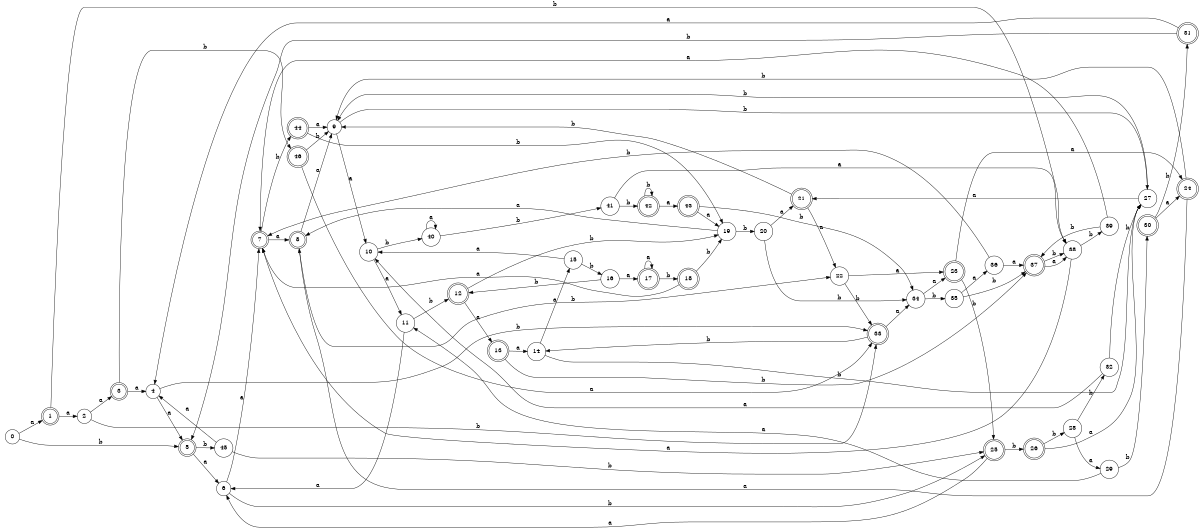 digraph n38_2 {
__start0 [label="" shape="none"];

rankdir=LR;
size="8,5";

s0 [style="filled", color="black", fillcolor="white" shape="circle", label="0"];
s1 [style="rounded,filled", color="black", fillcolor="white" shape="doublecircle", label="1"];
s2 [style="filled", color="black", fillcolor="white" shape="circle", label="2"];
s3 [style="rounded,filled", color="black", fillcolor="white" shape="doublecircle", label="3"];
s4 [style="filled", color="black", fillcolor="white" shape="circle", label="4"];
s5 [style="rounded,filled", color="black", fillcolor="white" shape="doublecircle", label="5"];
s6 [style="filled", color="black", fillcolor="white" shape="circle", label="6"];
s7 [style="rounded,filled", color="black", fillcolor="white" shape="doublecircle", label="7"];
s8 [style="rounded,filled", color="black", fillcolor="white" shape="doublecircle", label="8"];
s9 [style="filled", color="black", fillcolor="white" shape="circle", label="9"];
s10 [style="filled", color="black", fillcolor="white" shape="circle", label="10"];
s11 [style="filled", color="black", fillcolor="white" shape="circle", label="11"];
s12 [style="rounded,filled", color="black", fillcolor="white" shape="doublecircle", label="12"];
s13 [style="rounded,filled", color="black", fillcolor="white" shape="doublecircle", label="13"];
s14 [style="filled", color="black", fillcolor="white" shape="circle", label="14"];
s15 [style="filled", color="black", fillcolor="white" shape="circle", label="15"];
s16 [style="filled", color="black", fillcolor="white" shape="circle", label="16"];
s17 [style="rounded,filled", color="black", fillcolor="white" shape="doublecircle", label="17"];
s18 [style="rounded,filled", color="black", fillcolor="white" shape="doublecircle", label="18"];
s19 [style="filled", color="black", fillcolor="white" shape="circle", label="19"];
s20 [style="filled", color="black", fillcolor="white" shape="circle", label="20"];
s21 [style="rounded,filled", color="black", fillcolor="white" shape="doublecircle", label="21"];
s22 [style="filled", color="black", fillcolor="white" shape="circle", label="22"];
s23 [style="rounded,filled", color="black", fillcolor="white" shape="doublecircle", label="23"];
s24 [style="rounded,filled", color="black", fillcolor="white" shape="doublecircle", label="24"];
s25 [style="rounded,filled", color="black", fillcolor="white" shape="doublecircle", label="25"];
s26 [style="rounded,filled", color="black", fillcolor="white" shape="doublecircle", label="26"];
s27 [style="filled", color="black", fillcolor="white" shape="circle", label="27"];
s28 [style="filled", color="black", fillcolor="white" shape="circle", label="28"];
s29 [style="filled", color="black", fillcolor="white" shape="circle", label="29"];
s30 [style="rounded,filled", color="black", fillcolor="white" shape="doublecircle", label="30"];
s31 [style="rounded,filled", color="black", fillcolor="white" shape="doublecircle", label="31"];
s32 [style="filled", color="black", fillcolor="white" shape="circle", label="32"];
s33 [style="rounded,filled", color="black", fillcolor="white" shape="doublecircle", label="33"];
s34 [style="filled", color="black", fillcolor="white" shape="circle", label="34"];
s35 [style="filled", color="black", fillcolor="white" shape="circle", label="35"];
s36 [style="filled", color="black", fillcolor="white" shape="circle", label="36"];
s37 [style="rounded,filled", color="black", fillcolor="white" shape="doublecircle", label="37"];
s38 [style="filled", color="black", fillcolor="white" shape="circle", label="38"];
s39 [style="filled", color="black", fillcolor="white" shape="circle", label="39"];
s40 [style="filled", color="black", fillcolor="white" shape="circle", label="40"];
s41 [style="filled", color="black", fillcolor="white" shape="circle", label="41"];
s42 [style="rounded,filled", color="black", fillcolor="white" shape="doublecircle", label="42"];
s43 [style="rounded,filled", color="black", fillcolor="white" shape="doublecircle", label="43"];
s44 [style="rounded,filled", color="black", fillcolor="white" shape="doublecircle", label="44"];
s45 [style="filled", color="black", fillcolor="white" shape="circle", label="45"];
s46 [style="rounded,filled", color="black", fillcolor="white" shape="doublecircle", label="46"];
s0 -> s1 [label="a"];
s0 -> s5 [label="b"];
s1 -> s2 [label="a"];
s1 -> s38 [label="b"];
s2 -> s3 [label="a"];
s2 -> s33 [label="b"];
s3 -> s4 [label="a"];
s3 -> s46 [label="b"];
s4 -> s5 [label="a"];
s4 -> s33 [label="b"];
s5 -> s6 [label="a"];
s5 -> s45 [label="b"];
s6 -> s7 [label="a"];
s6 -> s25 [label="b"];
s7 -> s8 [label="a"];
s7 -> s44 [label="b"];
s8 -> s9 [label="a"];
s8 -> s22 [label="b"];
s9 -> s10 [label="a"];
s9 -> s27 [label="b"];
s10 -> s11 [label="a"];
s10 -> s40 [label="b"];
s11 -> s6 [label="a"];
s11 -> s12 [label="b"];
s12 -> s13 [label="a"];
s12 -> s19 [label="b"];
s13 -> s14 [label="a"];
s13 -> s37 [label="b"];
s14 -> s15 [label="a"];
s14 -> s27 [label="b"];
s15 -> s10 [label="a"];
s15 -> s16 [label="b"];
s16 -> s17 [label="a"];
s16 -> s12 [label="b"];
s17 -> s17 [label="a"];
s17 -> s18 [label="b"];
s18 -> s7 [label="a"];
s18 -> s19 [label="b"];
s19 -> s8 [label="a"];
s19 -> s20 [label="b"];
s20 -> s21 [label="a"];
s20 -> s34 [label="b"];
s21 -> s22 [label="a"];
s21 -> s9 [label="b"];
s22 -> s23 [label="a"];
s22 -> s33 [label="b"];
s23 -> s24 [label="a"];
s23 -> s25 [label="b"];
s24 -> s8 [label="a"];
s24 -> s9 [label="b"];
s25 -> s6 [label="a"];
s25 -> s26 [label="b"];
s26 -> s27 [label="a"];
s26 -> s28 [label="b"];
s27 -> s21 [label="a"];
s27 -> s9 [label="b"];
s28 -> s29 [label="a"];
s28 -> s32 [label="b"];
s29 -> s11 [label="a"];
s29 -> s30 [label="b"];
s30 -> s24 [label="a"];
s30 -> s31 [label="b"];
s31 -> s4 [label="a"];
s31 -> s5 [label="b"];
s32 -> s10 [label="a"];
s32 -> s27 [label="b"];
s33 -> s34 [label="a"];
s33 -> s14 [label="b"];
s34 -> s23 [label="a"];
s34 -> s35 [label="b"];
s35 -> s36 [label="a"];
s35 -> s37 [label="b"];
s36 -> s37 [label="a"];
s36 -> s7 [label="b"];
s37 -> s38 [label="a"];
s37 -> s38 [label="b"];
s38 -> s7 [label="a"];
s38 -> s39 [label="b"];
s39 -> s7 [label="a"];
s39 -> s37 [label="b"];
s40 -> s40 [label="a"];
s40 -> s41 [label="b"];
s41 -> s38 [label="a"];
s41 -> s42 [label="b"];
s42 -> s43 [label="a"];
s42 -> s42 [label="b"];
s43 -> s19 [label="a"];
s43 -> s34 [label="b"];
s44 -> s9 [label="a"];
s44 -> s19 [label="b"];
s45 -> s4 [label="a"];
s45 -> s25 [label="b"];
s46 -> s33 [label="a"];
s46 -> s9 [label="b"];

}